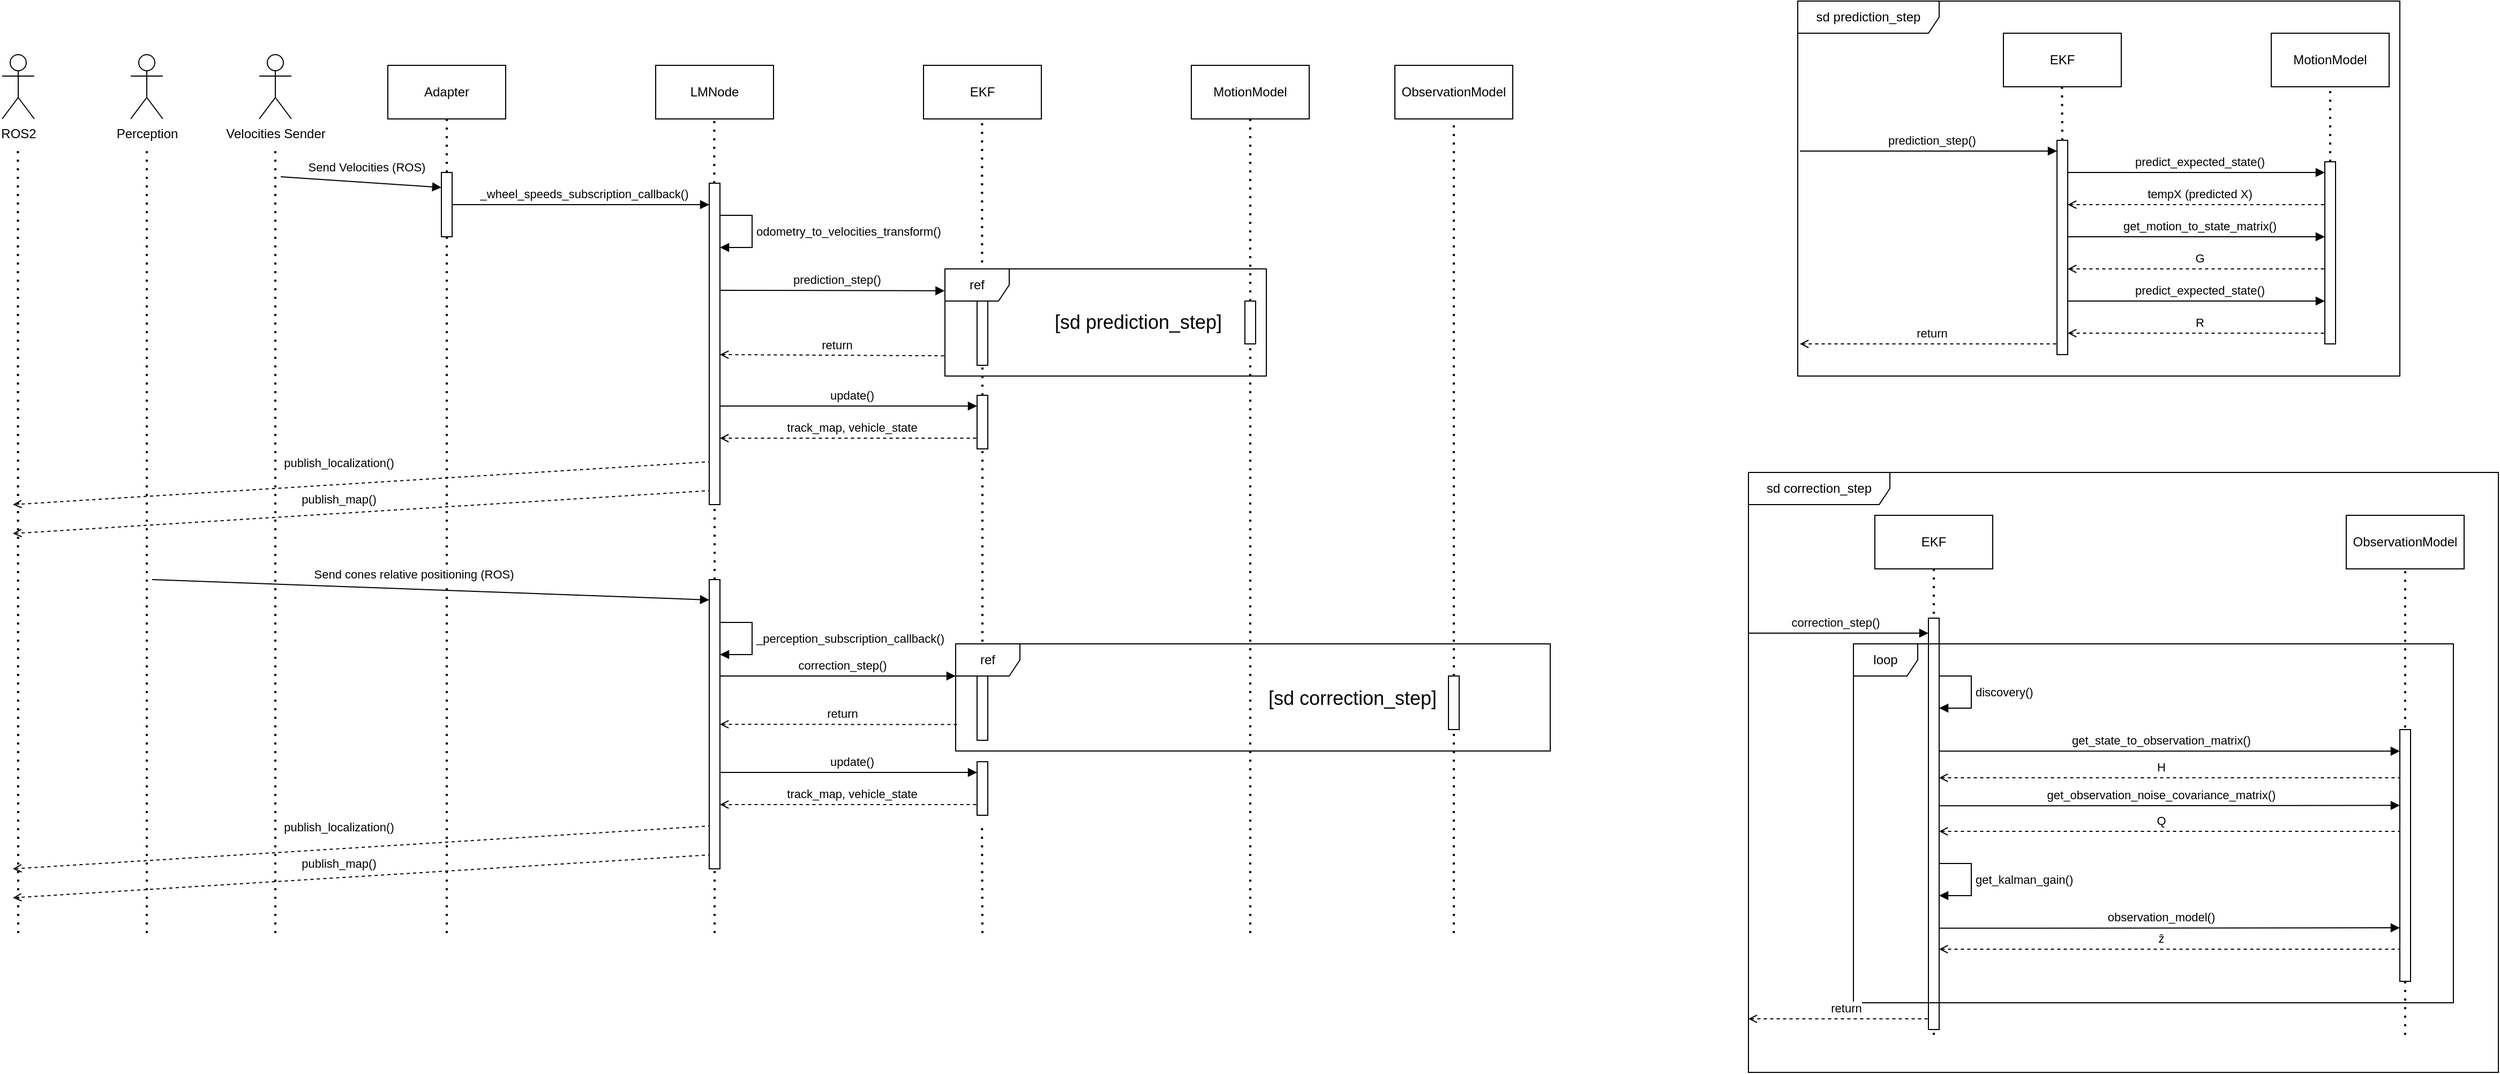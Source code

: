 <mxfile version="22.0.3" type="device">
  <diagram name="Page-1" id="13e1069c-82ec-6db2-03f1-153e76fe0fe0">
    <mxGraphModel dx="2049" dy="1204" grid="1" gridSize="10" guides="1" tooltips="1" connect="1" arrows="1" fold="1" page="1" pageScale="1" pageWidth="1100" pageHeight="850" background="none" math="0" shadow="0">
      <root>
        <mxCell id="0" />
        <mxCell id="1" parent="0" />
        <mxCell id="wvOz4HxPdu_5I187t-7B-17" value="LMNode" style="html=1;whiteSpace=wrap;" parent="1" vertex="1">
          <mxGeometry x="640" y="110" width="110" height="50" as="geometry" />
        </mxCell>
        <mxCell id="wvOz4HxPdu_5I187t-7B-18" value="EKF" style="html=1;whiteSpace=wrap;" parent="1" vertex="1">
          <mxGeometry x="890" y="110" width="110" height="50" as="geometry" />
        </mxCell>
        <mxCell id="wvOz4HxPdu_5I187t-7B-19" value="Adapter" style="html=1;whiteSpace=wrap;" parent="1" vertex="1">
          <mxGeometry x="390" y="110" width="110" height="50" as="geometry" />
        </mxCell>
        <mxCell id="wvOz4HxPdu_5I187t-7B-21" value="&lt;div&gt;Perception&lt;/div&gt;" style="shape=umlActor;verticalLabelPosition=bottom;verticalAlign=top;html=1;outlineConnect=0;" parent="1" vertex="1">
          <mxGeometry x="150" y="100" width="30" height="60" as="geometry" />
        </mxCell>
        <mxCell id="wvOz4HxPdu_5I187t-7B-22" value="Velocities Sender" style="shape=umlActor;verticalLabelPosition=bottom;verticalAlign=top;html=1;outlineConnect=0;" parent="1" vertex="1">
          <mxGeometry x="270" y="100" width="30" height="60" as="geometry" />
        </mxCell>
        <mxCell id="wvOz4HxPdu_5I187t-7B-24" value="" style="endArrow=none;dashed=1;html=1;dashPattern=1 3;strokeWidth=2;rounded=0;entryX=0.5;entryY=1;entryDx=0;entryDy=0;" parent="1" source="wvOz4HxPdu_5I187t-7B-31" target="wvOz4HxPdu_5I187t-7B-19" edge="1">
          <mxGeometry width="50" height="50" relative="1" as="geometry">
            <mxPoint x="445" y="520" as="sourcePoint" />
            <mxPoint x="580" y="210" as="targetPoint" />
          </mxGeometry>
        </mxCell>
        <mxCell id="wvOz4HxPdu_5I187t-7B-26" value="" style="endArrow=none;dashed=1;html=1;dashPattern=1 3;strokeWidth=2;rounded=0;" parent="1" edge="1">
          <mxGeometry width="50" height="50" relative="1" as="geometry">
            <mxPoint x="285" y="920" as="sourcePoint" />
            <mxPoint x="285" y="190" as="targetPoint" />
          </mxGeometry>
        </mxCell>
        <mxCell id="wvOz4HxPdu_5I187t-7B-27" value="" style="endArrow=none;dashed=1;html=1;dashPattern=1 3;strokeWidth=2;rounded=0;entryX=0.5;entryY=1;entryDx=0;entryDy=0;" parent="1" source="wvOz4HxPdu_5I187t-7B-38" edge="1">
          <mxGeometry width="50" height="50" relative="1" as="geometry">
            <mxPoint x="944.68" y="520" as="sourcePoint" />
            <mxPoint x="944.68" y="160" as="targetPoint" />
          </mxGeometry>
        </mxCell>
        <mxCell id="wvOz4HxPdu_5I187t-7B-28" value="" style="endArrow=none;dashed=1;html=1;dashPattern=1 3;strokeWidth=2;rounded=0;entryX=0.5;entryY=1;entryDx=0;entryDy=0;" parent="1" source="wvOz4HxPdu_5I187t-7B-34" edge="1">
          <mxGeometry width="50" height="50" relative="1" as="geometry">
            <mxPoint x="694.68" y="520" as="sourcePoint" />
            <mxPoint x="694.68" y="160" as="targetPoint" />
          </mxGeometry>
        </mxCell>
        <mxCell id="wvOz4HxPdu_5I187t-7B-29" value="" style="endArrow=none;dashed=1;html=1;dashPattern=1 3;strokeWidth=2;rounded=0;" parent="1" edge="1">
          <mxGeometry width="50" height="50" relative="1" as="geometry">
            <mxPoint x="165" y="920" as="sourcePoint" />
            <mxPoint x="165" y="190" as="targetPoint" />
          </mxGeometry>
        </mxCell>
        <mxCell id="wvOz4HxPdu_5I187t-7B-30" value="" style="endArrow=block;html=1;rounded=0;endFill=1;" parent="1" edge="1">
          <mxGeometry width="50" height="50" relative="1" as="geometry">
            <mxPoint x="290" y="214" as="sourcePoint" />
            <mxPoint x="440" y="224.0" as="targetPoint" />
          </mxGeometry>
        </mxCell>
        <mxCell id="wvOz4HxPdu_5I187t-7B-33" value="Send Velocities (ROS)" style="edgeLabel;html=1;align=center;verticalAlign=middle;resizable=0;points=[];" parent="wvOz4HxPdu_5I187t-7B-30" vertex="1" connectable="0">
          <mxGeometry x="-0.114" relative="1" as="geometry">
            <mxPoint x="13" y="-14" as="offset" />
          </mxGeometry>
        </mxCell>
        <mxCell id="wvOz4HxPdu_5I187t-7B-32" value="" style="endArrow=none;dashed=1;html=1;dashPattern=1 3;strokeWidth=2;rounded=0;entryX=0.5;entryY=1;entryDx=0;entryDy=0;" parent="1" target="wvOz4HxPdu_5I187t-7B-31" edge="1">
          <mxGeometry width="50" height="50" relative="1" as="geometry">
            <mxPoint x="445" y="920" as="sourcePoint" />
            <mxPoint x="445" y="160" as="targetPoint" />
          </mxGeometry>
        </mxCell>
        <mxCell id="wvOz4HxPdu_5I187t-7B-31" value="" style="html=1;points=[[0,0,0,0,5],[0,1,0,0,-5],[1,0,0,0,5],[1,1,0,0,-5]];perimeter=orthogonalPerimeter;outlineConnect=0;targetShapes=umlLifeline;portConstraint=eastwest;newEdgeStyle={&quot;curved&quot;:0,&quot;rounded&quot;:0};" parent="1" vertex="1">
          <mxGeometry x="440" y="210" width="10" height="60" as="geometry" />
        </mxCell>
        <mxCell id="wvOz4HxPdu_5I187t-7B-35" value="" style="endArrow=none;dashed=1;html=1;dashPattern=1 3;strokeWidth=2;rounded=0;entryX=0.5;entryY=1;entryDx=0;entryDy=0;" parent="1" source="wvOz4HxPdu_5I187t-7B-67" target="wvOz4HxPdu_5I187t-7B-34" edge="1">
          <mxGeometry width="50" height="50" relative="1" as="geometry">
            <mxPoint x="695" y="690" as="sourcePoint" />
            <mxPoint x="694.68" y="160" as="targetPoint" />
          </mxGeometry>
        </mxCell>
        <mxCell id="wvOz4HxPdu_5I187t-7B-34" value="" style="html=1;points=[[0,0,0,0,5],[0,1,0,0,-5],[1,0,0,0,5],[1,1,0,0,-5]];perimeter=orthogonalPerimeter;outlineConnect=0;targetShapes=umlLifeline;portConstraint=eastwest;newEdgeStyle={&quot;curved&quot;:0,&quot;rounded&quot;:0};" parent="1" vertex="1">
          <mxGeometry x="690" y="220" width="10" height="300" as="geometry" />
        </mxCell>
        <mxCell id="wvOz4HxPdu_5I187t-7B-36" value="" style="endArrow=block;html=1;rounded=0;endFill=1;" parent="1" target="wvOz4HxPdu_5I187t-7B-34" edge="1">
          <mxGeometry width="50" height="50" relative="1" as="geometry">
            <mxPoint x="450" y="240" as="sourcePoint" />
            <mxPoint x="600" y="250.0" as="targetPoint" />
          </mxGeometry>
        </mxCell>
        <mxCell id="wvOz4HxPdu_5I187t-7B-37" value="&lt;div&gt;_wheel_speeds_subscription_callback()&lt;/div&gt;" style="edgeLabel;html=1;align=center;verticalAlign=middle;resizable=0;points=[];" parent="wvOz4HxPdu_5I187t-7B-36" vertex="1" connectable="0">
          <mxGeometry x="-0.114" relative="1" as="geometry">
            <mxPoint x="16" y="-10" as="offset" />
          </mxGeometry>
        </mxCell>
        <mxCell id="wvOz4HxPdu_5I187t-7B-39" value="odometry_to_velocities_transform()" style="html=1;align=left;spacingLeft=2;endArrow=block;rounded=0;edgeStyle=orthogonalEdgeStyle;curved=0;rounded=0;" parent="1" target="wvOz4HxPdu_5I187t-7B-34" edge="1">
          <mxGeometry relative="1" as="geometry">
            <mxPoint x="700" y="250" as="sourcePoint" />
            <Array as="points">
              <mxPoint x="730" y="250" />
              <mxPoint x="730" y="280" />
            </Array>
            <mxPoint x="705" y="280" as="targetPoint" />
            <mxPoint as="offset" />
          </mxGeometry>
        </mxCell>
        <mxCell id="wvOz4HxPdu_5I187t-7B-40" value="" style="endArrow=none;dashed=1;html=1;dashPattern=1 3;strokeWidth=2;rounded=0;entryX=0.5;entryY=1;entryDx=0;entryDy=0;" parent="1" source="CueBo5CrkMlO0XCjDXR9-7" target="wvOz4HxPdu_5I187t-7B-38" edge="1">
          <mxGeometry width="50" height="50" relative="1" as="geometry">
            <mxPoint x="945" y="1090" as="sourcePoint" />
            <mxPoint x="944.68" y="160" as="targetPoint" />
          </mxGeometry>
        </mxCell>
        <mxCell id="wvOz4HxPdu_5I187t-7B-38" value="" style="html=1;points=[[0,0,0,0,5],[0,1,0,0,-5],[1,0,0,0,5],[1,1,0,0,-5]];perimeter=orthogonalPerimeter;outlineConnect=0;targetShapes=umlLifeline;portConstraint=eastwest;newEdgeStyle={&quot;curved&quot;:0,&quot;rounded&quot;:0};" parent="1" vertex="1">
          <mxGeometry x="940" y="310" width="10" height="80" as="geometry" />
        </mxCell>
        <mxCell id="wvOz4HxPdu_5I187t-7B-41" value="" style="endArrow=block;html=1;rounded=0;endFill=1;entryX=-0.001;entryY=0.204;entryDx=0;entryDy=0;entryPerimeter=0;" parent="1" edge="1" target="6OGqVxHeLhcwMYVrImcY-133">
          <mxGeometry width="50" height="50" relative="1" as="geometry">
            <mxPoint x="700" y="320" as="sourcePoint" />
            <mxPoint x="940" y="320" as="targetPoint" />
          </mxGeometry>
        </mxCell>
        <mxCell id="wvOz4HxPdu_5I187t-7B-42" value="prediction_step()" style="edgeLabel;html=1;align=center;verticalAlign=middle;resizable=0;points=[];" parent="wvOz4HxPdu_5I187t-7B-41" vertex="1" connectable="0">
          <mxGeometry x="-0.114" relative="1" as="geometry">
            <mxPoint x="16" y="-10" as="offset" />
          </mxGeometry>
        </mxCell>
        <mxCell id="wvOz4HxPdu_5I187t-7B-43" value="MotionModel" style="html=1;whiteSpace=wrap;" parent="1" vertex="1">
          <mxGeometry x="1140" y="110" width="110" height="50" as="geometry" />
        </mxCell>
        <mxCell id="wvOz4HxPdu_5I187t-7B-45" value="" style="endArrow=none;dashed=1;html=1;dashPattern=1 3;strokeWidth=2;rounded=0;entryX=0.5;entryY=1;entryDx=0;entryDy=0;" parent="1" source="wvOz4HxPdu_5I187t-7B-48" edge="1">
          <mxGeometry width="50" height="50" relative="1" as="geometry">
            <mxPoint x="1195" y="520" as="sourcePoint" />
            <mxPoint x="1195" y="160" as="targetPoint" />
          </mxGeometry>
        </mxCell>
        <mxCell id="wvOz4HxPdu_5I187t-7B-46" value="ObservationModel" style="html=1;whiteSpace=wrap;" parent="1" vertex="1">
          <mxGeometry x="1330" y="110" width="110" height="50" as="geometry" />
        </mxCell>
        <mxCell id="wvOz4HxPdu_5I187t-7B-47" value="" style="endArrow=none;dashed=1;html=1;dashPattern=1 3;strokeWidth=2;rounded=0;entryX=0.5;entryY=1;entryDx=0;entryDy=0;" parent="1" source="CueBo5CrkMlO0XCjDXR9-25" edge="1">
          <mxGeometry width="50" height="50" relative="1" as="geometry">
            <mxPoint x="1385" y="1090" as="sourcePoint" />
            <mxPoint x="1385" y="160" as="targetPoint" />
          </mxGeometry>
        </mxCell>
        <mxCell id="wvOz4HxPdu_5I187t-7B-49" value="" style="endArrow=none;dashed=1;html=1;dashPattern=1 3;strokeWidth=2;rounded=0;entryX=0.5;entryY=1;entryDx=0;entryDy=0;" parent="1" target="wvOz4HxPdu_5I187t-7B-48" edge="1">
          <mxGeometry width="50" height="50" relative="1" as="geometry">
            <mxPoint x="1195" y="920" as="sourcePoint" />
            <mxPoint x="1195" y="160" as="targetPoint" />
            <Array as="points">
              <mxPoint x="1195" y="450" />
            </Array>
          </mxGeometry>
        </mxCell>
        <mxCell id="6OGqVxHeLhcwMYVrImcY-50" value="&lt;font style=&quot;font-size: 18px;&quot;&gt;[sd correction_step]&lt;/font&gt;" style="edgeLabel;html=1;align=center;verticalAlign=middle;resizable=0;points=[];" vertex="1" connectable="0" parent="wvOz4HxPdu_5I187t-7B-49">
          <mxGeometry x="-0.403" y="4" relative="1" as="geometry">
            <mxPoint x="99" y="-55" as="offset" />
          </mxGeometry>
        </mxCell>
        <mxCell id="wvOz4HxPdu_5I187t-7B-48" value="" style="html=1;points=[[0,0,0,0,5],[0,1,0,0,-5],[1,0,0,0,5],[1,1,0,0,-5]];perimeter=orthogonalPerimeter;outlineConnect=0;targetShapes=umlLifeline;portConstraint=eastwest;newEdgeStyle={&quot;curved&quot;:0,&quot;rounded&quot;:0};" parent="1" vertex="1">
          <mxGeometry x="1190" y="330" width="10" height="40" as="geometry" />
        </mxCell>
        <mxCell id="wvOz4HxPdu_5I187t-7B-63" value="" style="endArrow=block;html=1;rounded=0;endFill=1;" parent="1" edge="1">
          <mxGeometry width="50" height="50" relative="1" as="geometry">
            <mxPoint x="170" y="590" as="sourcePoint" />
            <mxPoint x="690" y="609" as="targetPoint" />
          </mxGeometry>
        </mxCell>
        <mxCell id="wvOz4HxPdu_5I187t-7B-64" value="Send cones relative positioning (ROS)" style="edgeLabel;html=1;align=center;verticalAlign=middle;resizable=0;points=[];" parent="wvOz4HxPdu_5I187t-7B-63" vertex="1" connectable="0">
          <mxGeometry x="-0.114" relative="1" as="geometry">
            <mxPoint x="13" y="-14" as="offset" />
          </mxGeometry>
        </mxCell>
        <mxCell id="wvOz4HxPdu_5I187t-7B-68" value="" style="endArrow=none;dashed=1;html=1;dashPattern=1 3;strokeWidth=2;rounded=0;entryX=0.5;entryY=1;entryDx=0;entryDy=0;" parent="1" target="wvOz4HxPdu_5I187t-7B-67" edge="1">
          <mxGeometry width="50" height="50" relative="1" as="geometry">
            <mxPoint x="695" y="920" as="sourcePoint" />
            <mxPoint x="695" y="330" as="targetPoint" />
          </mxGeometry>
        </mxCell>
        <mxCell id="wvOz4HxPdu_5I187t-7B-67" value="" style="html=1;points=[[0,0,0,0,5],[0,1,0,0,-5],[1,0,0,0,5],[1,1,0,0,-5]];perimeter=orthogonalPerimeter;outlineConnect=0;targetShapes=umlLifeline;portConstraint=eastwest;newEdgeStyle={&quot;curved&quot;:0,&quot;rounded&quot;:0};" parent="1" vertex="1">
          <mxGeometry x="690" y="590" width="10" height="270" as="geometry" />
        </mxCell>
        <mxCell id="CueBo5CrkMlO0XCjDXR9-5" value="" style="endArrow=block;html=1;rounded=0;endFill=1;" parent="1" edge="1">
          <mxGeometry width="50" height="50" relative="1" as="geometry">
            <mxPoint x="700" y="428" as="sourcePoint" />
            <mxPoint x="940" y="428" as="targetPoint" />
          </mxGeometry>
        </mxCell>
        <mxCell id="CueBo5CrkMlO0XCjDXR9-6" value="update()" style="edgeLabel;html=1;align=center;verticalAlign=middle;resizable=0;points=[];" parent="CueBo5CrkMlO0XCjDXR9-5" vertex="1" connectable="0">
          <mxGeometry x="-0.114" relative="1" as="geometry">
            <mxPoint x="16" y="-10" as="offset" />
          </mxGeometry>
        </mxCell>
        <mxCell id="CueBo5CrkMlO0XCjDXR9-8" value="" style="endArrow=none;dashed=1;html=1;dashPattern=1 3;strokeWidth=2;rounded=0;entryX=0.5;entryY=1;entryDx=0;entryDy=0;" parent="1" source="CueBo5CrkMlO0XCjDXR9-19" target="CueBo5CrkMlO0XCjDXR9-7" edge="1">
          <mxGeometry width="50" height="50" relative="1" as="geometry">
            <mxPoint x="945" y="1090" as="sourcePoint" />
            <mxPoint x="945" y="510" as="targetPoint" />
          </mxGeometry>
        </mxCell>
        <mxCell id="CueBo5CrkMlO0XCjDXR9-7" value="" style="html=1;points=[[0,0,0,0,5],[0,1,0,0,-5],[1,0,0,0,5],[1,1,0,0,-5]];perimeter=orthogonalPerimeter;outlineConnect=0;targetShapes=umlLifeline;portConstraint=eastwest;newEdgeStyle={&quot;curved&quot;:0,&quot;rounded&quot;:0};" parent="1" vertex="1">
          <mxGeometry x="940" y="418" width="10" height="50" as="geometry" />
        </mxCell>
        <mxCell id="CueBo5CrkMlO0XCjDXR9-9" value="" style="endArrow=none;html=1;rounded=0;endFill=0;startArrow=open;startFill=0;dashed=1;" parent="1" edge="1">
          <mxGeometry width="50" height="50" relative="1" as="geometry">
            <mxPoint x="700" y="458" as="sourcePoint" />
            <mxPoint x="940" y="458" as="targetPoint" />
          </mxGeometry>
        </mxCell>
        <mxCell id="CueBo5CrkMlO0XCjDXR9-10" value="track_map, vehicle_state" style="edgeLabel;html=1;align=center;verticalAlign=middle;resizable=0;points=[];" parent="CueBo5CrkMlO0XCjDXR9-9" vertex="1" connectable="0">
          <mxGeometry x="-0.114" relative="1" as="geometry">
            <mxPoint x="16" y="-10" as="offset" />
          </mxGeometry>
        </mxCell>
        <mxCell id="CueBo5CrkMlO0XCjDXR9-12" value="&lt;div&gt;ROS2&lt;/div&gt;" style="shape=umlActor;verticalLabelPosition=bottom;verticalAlign=top;html=1;outlineConnect=0;" parent="1" vertex="1">
          <mxGeometry x="30" y="100" width="30" height="60" as="geometry" />
        </mxCell>
        <mxCell id="CueBo5CrkMlO0XCjDXR9-13" value="" style="endArrow=none;dashed=1;html=1;dashPattern=1 3;strokeWidth=2;rounded=0;" parent="1" edge="1">
          <mxGeometry width="50" height="50" relative="1" as="geometry">
            <mxPoint x="45" y="920" as="sourcePoint" />
            <mxPoint x="44.66" y="190" as="targetPoint" />
          </mxGeometry>
        </mxCell>
        <mxCell id="CueBo5CrkMlO0XCjDXR9-14" value="" style="endArrow=none;html=1;rounded=0;endFill=0;startArrow=open;startFill=0;dashed=1;" parent="1" edge="1">
          <mxGeometry width="50" height="50" relative="1" as="geometry">
            <mxPoint x="40" y="520" as="sourcePoint" />
            <mxPoint x="690" y="480" as="targetPoint" />
          </mxGeometry>
        </mxCell>
        <mxCell id="CueBo5CrkMlO0XCjDXR9-15" value="publish_localization()" style="edgeLabel;html=1;align=center;verticalAlign=middle;resizable=0;points=[];" parent="CueBo5CrkMlO0XCjDXR9-14" vertex="1" connectable="0">
          <mxGeometry x="-0.114" relative="1" as="geometry">
            <mxPoint x="16" y="-22" as="offset" />
          </mxGeometry>
        </mxCell>
        <mxCell id="CueBo5CrkMlO0XCjDXR9-17" value="" style="endArrow=none;html=1;rounded=0;endFill=0;startArrow=open;startFill=0;dashed=1;" parent="1" edge="1">
          <mxGeometry width="50" height="50" relative="1" as="geometry">
            <mxPoint x="40" y="547" as="sourcePoint" />
            <mxPoint x="690" y="507" as="targetPoint" />
          </mxGeometry>
        </mxCell>
        <mxCell id="CueBo5CrkMlO0XCjDXR9-18" value="publish_map()" style="edgeLabel;html=1;align=center;verticalAlign=middle;resizable=0;points=[];" parent="CueBo5CrkMlO0XCjDXR9-17" vertex="1" connectable="0">
          <mxGeometry x="-0.114" relative="1" as="geometry">
            <mxPoint x="16" y="-15" as="offset" />
          </mxGeometry>
        </mxCell>
        <mxCell id="CueBo5CrkMlO0XCjDXR9-19" value="" style="html=1;points=[[0,0,0,0,5],[0,1,0,0,-5],[1,0,0,0,5],[1,1,0,0,-5]];perimeter=orthogonalPerimeter;outlineConnect=0;targetShapes=umlLifeline;portConstraint=eastwest;newEdgeStyle={&quot;curved&quot;:0,&quot;rounded&quot;:0};" parent="1" vertex="1">
          <mxGeometry x="940" y="680" width="10" height="60" as="geometry" />
        </mxCell>
        <mxCell id="CueBo5CrkMlO0XCjDXR9-21" value="" style="endArrow=block;html=1;rounded=0;endFill=1;" parent="1" edge="1">
          <mxGeometry width="50" height="50" relative="1" as="geometry">
            <mxPoint x="700" y="680" as="sourcePoint" />
            <mxPoint x="920" y="680" as="targetPoint" />
          </mxGeometry>
        </mxCell>
        <mxCell id="CueBo5CrkMlO0XCjDXR9-22" value="correction_step()" style="edgeLabel;html=1;align=center;verticalAlign=middle;resizable=0;points=[];" parent="CueBo5CrkMlO0XCjDXR9-21" vertex="1" connectable="0">
          <mxGeometry x="-0.114" relative="1" as="geometry">
            <mxPoint x="16" y="-10" as="offset" />
          </mxGeometry>
        </mxCell>
        <mxCell id="CueBo5CrkMlO0XCjDXR9-25" value="" style="html=1;points=[[0,0,0,0,5],[0,1,0,0,-5],[1,0,0,0,5],[1,1,0,0,-5]];perimeter=orthogonalPerimeter;outlineConnect=0;targetShapes=umlLifeline;portConstraint=eastwest;newEdgeStyle={&quot;curved&quot;:0,&quot;rounded&quot;:0};" parent="1" vertex="1">
          <mxGeometry x="1380" y="680" width="10" height="50" as="geometry" />
        </mxCell>
        <mxCell id="6OGqVxHeLhcwMYVrImcY-25" value="" style="endArrow=none;dashed=1;html=1;dashPattern=1 3;strokeWidth=2;rounded=0;entryX=0.5;entryY=1;entryDx=0;entryDy=0;" edge="1" parent="1" target="6OGqVxHeLhcwMYVrImcY-26">
          <mxGeometry width="50" height="50" relative="1" as="geometry">
            <mxPoint x="1833" y="1015" as="sourcePoint" />
            <mxPoint x="1833" y="515" as="targetPoint" />
          </mxGeometry>
        </mxCell>
        <mxCell id="6OGqVxHeLhcwMYVrImcY-26" value="" style="html=1;points=[[0,0,0,0,5],[0,1,0,0,-5],[1,0,0,0,5],[1,1,0,0,-5]];perimeter=orthogonalPerimeter;outlineConnect=0;targetShapes=umlLifeline;portConstraint=eastwest;newEdgeStyle={&quot;curved&quot;:0,&quot;rounded&quot;:0};" vertex="1" parent="1">
          <mxGeometry x="1828" y="626" width="10" height="384" as="geometry" />
        </mxCell>
        <mxCell id="6OGqVxHeLhcwMYVrImcY-28" value="" style="endArrow=none;dashed=1;html=1;dashPattern=1 3;strokeWidth=2;rounded=0;entryX=0.5;entryY=1;entryDx=0;entryDy=0;" edge="1" parent="1" target="6OGqVxHeLhcwMYVrImcY-29">
          <mxGeometry width="50" height="50" relative="1" as="geometry">
            <mxPoint x="2273" y="1015" as="sourcePoint" />
            <mxPoint x="2273" y="85" as="targetPoint" />
          </mxGeometry>
        </mxCell>
        <mxCell id="6OGqVxHeLhcwMYVrImcY-30" value="" style="endArrow=block;html=1;rounded=0;endFill=1;" edge="1" parent="1">
          <mxGeometry width="50" height="50" relative="1" as="geometry">
            <mxPoint x="1838" y="750.16" as="sourcePoint" />
            <mxPoint x="2268" y="750.16" as="targetPoint" />
          </mxGeometry>
        </mxCell>
        <mxCell id="6OGqVxHeLhcwMYVrImcY-31" value="get_state_to_observation_matrix()" style="edgeLabel;html=1;align=center;verticalAlign=middle;resizable=0;points=[];" vertex="1" connectable="0" parent="6OGqVxHeLhcwMYVrImcY-30">
          <mxGeometry x="-0.114" relative="1" as="geometry">
            <mxPoint x="16" y="-10" as="offset" />
          </mxGeometry>
        </mxCell>
        <mxCell id="6OGqVxHeLhcwMYVrImcY-32" value="" style="endArrow=block;html=1;rounded=0;endFill=1;" edge="1" parent="1">
          <mxGeometry width="50" height="50" relative="1" as="geometry">
            <mxPoint x="1838" y="801.16" as="sourcePoint" />
            <mxPoint x="2268" y="800.75" as="targetPoint" />
          </mxGeometry>
        </mxCell>
        <mxCell id="6OGqVxHeLhcwMYVrImcY-33" value="get_observation_noise_covariance_matrix()" style="edgeLabel;html=1;align=center;verticalAlign=middle;resizable=0;points=[];" vertex="1" connectable="0" parent="6OGqVxHeLhcwMYVrImcY-32">
          <mxGeometry x="-0.114" relative="1" as="geometry">
            <mxPoint x="16" y="-10" as="offset" />
          </mxGeometry>
        </mxCell>
        <mxCell id="6OGqVxHeLhcwMYVrImcY-34" value="" style="endArrow=block;html=1;rounded=0;endFill=1;" edge="1" parent="1">
          <mxGeometry width="50" height="50" relative="1" as="geometry">
            <mxPoint x="1838" y="915.41" as="sourcePoint" />
            <mxPoint x="2268" y="915" as="targetPoint" />
          </mxGeometry>
        </mxCell>
        <mxCell id="6OGqVxHeLhcwMYVrImcY-35" value="observation_model()" style="edgeLabel;html=1;align=center;verticalAlign=middle;resizable=0;points=[];" vertex="1" connectable="0" parent="6OGqVxHeLhcwMYVrImcY-34">
          <mxGeometry x="-0.114" relative="1" as="geometry">
            <mxPoint x="16" y="-10" as="offset" />
          </mxGeometry>
        </mxCell>
        <mxCell id="6OGqVxHeLhcwMYVrImcY-36" value="get_kalman_gain()" style="html=1;align=left;spacingLeft=2;endArrow=block;rounded=0;edgeStyle=orthogonalEdgeStyle;curved=0;rounded=0;" edge="1" parent="1">
          <mxGeometry relative="1" as="geometry">
            <mxPoint x="1838" y="855" as="sourcePoint" />
            <Array as="points">
              <mxPoint x="1868" y="855" />
              <mxPoint x="1868" y="885" />
            </Array>
            <mxPoint x="1838" y="885" as="targetPoint" />
          </mxGeometry>
        </mxCell>
        <mxCell id="6OGqVxHeLhcwMYVrImcY-37" value="" style="endArrow=none;html=1;rounded=0;endFill=0;startArrow=open;startFill=0;dashed=1;" edge="1" parent="1">
          <mxGeometry width="50" height="50" relative="1" as="geometry">
            <mxPoint x="1838" y="825" as="sourcePoint" />
            <mxPoint x="2268" y="825" as="targetPoint" />
          </mxGeometry>
        </mxCell>
        <mxCell id="6OGqVxHeLhcwMYVrImcY-38" value="Q" style="edgeLabel;html=1;align=center;verticalAlign=middle;resizable=0;points=[];" vertex="1" connectable="0" parent="6OGqVxHeLhcwMYVrImcY-37">
          <mxGeometry x="-0.114" relative="1" as="geometry">
            <mxPoint x="16" y="-10" as="offset" />
          </mxGeometry>
        </mxCell>
        <mxCell id="6OGqVxHeLhcwMYVrImcY-39" value="" style="endArrow=none;html=1;rounded=0;endFill=0;startArrow=open;startFill=0;dashed=1;" edge="1" parent="1">
          <mxGeometry width="50" height="50" relative="1" as="geometry">
            <mxPoint x="1838" y="775" as="sourcePoint" />
            <mxPoint x="2268" y="775" as="targetPoint" />
          </mxGeometry>
        </mxCell>
        <mxCell id="6OGqVxHeLhcwMYVrImcY-40" value="H" style="edgeLabel;html=1;align=center;verticalAlign=middle;resizable=0;points=[];" vertex="1" connectable="0" parent="6OGqVxHeLhcwMYVrImcY-39">
          <mxGeometry x="-0.114" relative="1" as="geometry">
            <mxPoint x="16" y="-10" as="offset" />
          </mxGeometry>
        </mxCell>
        <mxCell id="6OGqVxHeLhcwMYVrImcY-41" value="" style="endArrow=none;html=1;rounded=0;endFill=0;startArrow=open;startFill=0;dashed=1;" edge="1" parent="1">
          <mxGeometry width="50" height="50" relative="1" as="geometry">
            <mxPoint x="1838" y="935" as="sourcePoint" />
            <mxPoint x="2268" y="935" as="targetPoint" />
          </mxGeometry>
        </mxCell>
        <mxCell id="6OGqVxHeLhcwMYVrImcY-42" value="ẑ" style="edgeLabel;html=1;align=center;verticalAlign=middle;resizable=0;points=[];" vertex="1" connectable="0" parent="6OGqVxHeLhcwMYVrImcY-41">
          <mxGeometry x="-0.114" relative="1" as="geometry">
            <mxPoint x="16" y="-10" as="offset" />
          </mxGeometry>
        </mxCell>
        <mxCell id="6OGqVxHeLhcwMYVrImcY-43" value="loop" style="shape=umlFrame;whiteSpace=wrap;html=1;pointerEvents=0;" vertex="1" parent="1">
          <mxGeometry x="1758" y="650" width="560" height="335" as="geometry" />
        </mxCell>
        <mxCell id="6OGqVxHeLhcwMYVrImcY-45" value="" style="endArrow=none;dashed=1;html=1;dashPattern=1 3;strokeWidth=2;rounded=0;" edge="1" parent="1" source="6OGqVxHeLhcwMYVrImcY-44" target="6OGqVxHeLhcwMYVrImcY-26">
          <mxGeometry width="50" height="50" relative="1" as="geometry">
            <mxPoint x="1833" y="624" as="sourcePoint" />
            <mxPoint x="1833" y="590" as="targetPoint" />
          </mxGeometry>
        </mxCell>
        <mxCell id="6OGqVxHeLhcwMYVrImcY-46" value="ObservationModel" style="html=1;whiteSpace=wrap;" vertex="1" parent="1">
          <mxGeometry x="2218" y="530" width="110" height="50" as="geometry" />
        </mxCell>
        <mxCell id="6OGqVxHeLhcwMYVrImcY-47" value="" style="endArrow=none;dashed=1;html=1;dashPattern=1 3;strokeWidth=2;rounded=0;exitX=0.5;exitY=0.094;exitDx=0;exitDy=0;exitPerimeter=0;entryX=0.5;entryY=1;entryDx=0;entryDy=0;" edge="1" parent="1" source="6OGqVxHeLhcwMYVrImcY-29" target="6OGqVxHeLhcwMYVrImcY-46">
          <mxGeometry width="50" height="50" relative="1" as="geometry">
            <mxPoint x="2273" y="1040" as="sourcePoint" />
            <mxPoint x="2273" y="600" as="targetPoint" />
          </mxGeometry>
        </mxCell>
        <mxCell id="6OGqVxHeLhcwMYVrImcY-29" value="" style="html=1;points=[[0,0,0,0,5],[0,1,0,0,-5],[1,0,0,0,5],[1,1,0,0,-5]];perimeter=orthogonalPerimeter;outlineConnect=0;targetShapes=umlLifeline;portConstraint=eastwest;newEdgeStyle={&quot;curved&quot;:0,&quot;rounded&quot;:0};" vertex="1" parent="1">
          <mxGeometry x="2268" y="730" width="10" height="235" as="geometry" />
        </mxCell>
        <mxCell id="6OGqVxHeLhcwMYVrImcY-44" value="EKF" style="html=1;whiteSpace=wrap;" vertex="1" parent="1">
          <mxGeometry x="1778" y="530" width="110" height="50" as="geometry" />
        </mxCell>
        <mxCell id="6OGqVxHeLhcwMYVrImcY-51" value="" style="endArrow=block;html=1;rounded=0;endFill=1;" edge="1" parent="1">
          <mxGeometry width="50" height="50" relative="1" as="geometry">
            <mxPoint x="1660" y="640" as="sourcePoint" />
            <mxPoint x="1828" y="640" as="targetPoint" />
          </mxGeometry>
        </mxCell>
        <mxCell id="6OGqVxHeLhcwMYVrImcY-52" value="correction_step()" style="edgeLabel;html=1;align=center;verticalAlign=middle;resizable=0;points=[];" vertex="1" connectable="0" parent="6OGqVxHeLhcwMYVrImcY-51">
          <mxGeometry x="-0.114" relative="1" as="geometry">
            <mxPoint x="6" y="-10" as="offset" />
          </mxGeometry>
        </mxCell>
        <mxCell id="6OGqVxHeLhcwMYVrImcY-53" value="sd correction_step" style="shape=umlFrame;whiteSpace=wrap;html=1;pointerEvents=0;width=132;height=30;" vertex="1" parent="1">
          <mxGeometry x="1660" y="490" width="700" height="560" as="geometry" />
        </mxCell>
        <mxCell id="6OGqVxHeLhcwMYVrImcY-49" value="ref" style="shape=umlFrame;whiteSpace=wrap;html=1;pointerEvents=0;" vertex="1" parent="1">
          <mxGeometry x="920" y="650" width="555" height="100" as="geometry" />
        </mxCell>
        <mxCell id="6OGqVxHeLhcwMYVrImcY-54" value="" style="endArrow=none;dashed=1;html=1;dashPattern=1 3;strokeWidth=2;rounded=0;" edge="1" parent="1">
          <mxGeometry width="50" height="50" relative="1" as="geometry">
            <mxPoint x="1385" y="920" as="sourcePoint" />
            <mxPoint x="1385" y="730" as="targetPoint" />
          </mxGeometry>
        </mxCell>
        <mxCell id="6OGqVxHeLhcwMYVrImcY-55" value="" style="endArrow=none;html=1;rounded=0;endFill=0;startArrow=open;startFill=0;dashed=1;entryX=-0.001;entryY=0.811;entryDx=0;entryDy=0;entryPerimeter=0;" edge="1" parent="1" target="6OGqVxHeLhcwMYVrImcY-133">
          <mxGeometry width="50" height="50" relative="1" as="geometry">
            <mxPoint x="700" y="380" as="sourcePoint" />
            <mxPoint x="940" y="380" as="targetPoint" />
          </mxGeometry>
        </mxCell>
        <mxCell id="6OGqVxHeLhcwMYVrImcY-56" value="return" style="edgeLabel;html=1;align=center;verticalAlign=middle;resizable=0;points=[];" vertex="1" connectable="0" parent="6OGqVxHeLhcwMYVrImcY-55">
          <mxGeometry x="-0.114" relative="1" as="geometry">
            <mxPoint x="16" y="-10" as="offset" />
          </mxGeometry>
        </mxCell>
        <mxCell id="6OGqVxHeLhcwMYVrImcY-57" value="" style="endArrow=none;html=1;rounded=0;endFill=0;startArrow=open;startFill=0;dashed=1;entryX=0.002;entryY=0.753;entryDx=0;entryDy=0;entryPerimeter=0;" edge="1" parent="1" target="6OGqVxHeLhcwMYVrImcY-49">
          <mxGeometry width="50" height="50" relative="1" as="geometry">
            <mxPoint x="700" y="725.08" as="sourcePoint" />
            <mxPoint x="940" y="725.08" as="targetPoint" />
          </mxGeometry>
        </mxCell>
        <mxCell id="6OGqVxHeLhcwMYVrImcY-58" value="return" style="edgeLabel;html=1;align=center;verticalAlign=middle;resizable=0;points=[];" vertex="1" connectable="0" parent="6OGqVxHeLhcwMYVrImcY-57">
          <mxGeometry x="-0.114" relative="1" as="geometry">
            <mxPoint x="16" y="-10" as="offset" />
          </mxGeometry>
        </mxCell>
        <mxCell id="6OGqVxHeLhcwMYVrImcY-59" value="" style="endArrow=none;dashed=1;html=1;dashPattern=1 3;strokeWidth=2;rounded=0;entryX=0.5;entryY=1;entryDx=0;entryDy=0;" edge="1" parent="1">
          <mxGeometry width="50" height="50" relative="1" as="geometry">
            <mxPoint x="945" y="920" as="sourcePoint" />
            <mxPoint x="944.58" y="820" as="targetPoint" />
          </mxGeometry>
        </mxCell>
        <mxCell id="6OGqVxHeLhcwMYVrImcY-61" value="" style="endArrow=block;html=1;rounded=0;endFill=1;" edge="1" parent="1">
          <mxGeometry width="50" height="50" relative="1" as="geometry">
            <mxPoint x="700" y="770" as="sourcePoint" />
            <mxPoint x="940" y="770" as="targetPoint" />
          </mxGeometry>
        </mxCell>
        <mxCell id="6OGqVxHeLhcwMYVrImcY-62" value="update()" style="edgeLabel;html=1;align=center;verticalAlign=middle;resizable=0;points=[];" vertex="1" connectable="0" parent="6OGqVxHeLhcwMYVrImcY-61">
          <mxGeometry x="-0.114" relative="1" as="geometry">
            <mxPoint x="16" y="-10" as="offset" />
          </mxGeometry>
        </mxCell>
        <mxCell id="6OGqVxHeLhcwMYVrImcY-63" value="" style="html=1;points=[[0,0,0,0,5],[0,1,0,0,-5],[1,0,0,0,5],[1,1,0,0,-5]];perimeter=orthogonalPerimeter;outlineConnect=0;targetShapes=umlLifeline;portConstraint=eastwest;newEdgeStyle={&quot;curved&quot;:0,&quot;rounded&quot;:0};" vertex="1" parent="1">
          <mxGeometry x="940" y="760" width="10" height="50" as="geometry" />
        </mxCell>
        <mxCell id="6OGqVxHeLhcwMYVrImcY-64" value="" style="endArrow=none;html=1;rounded=0;endFill=0;startArrow=open;startFill=0;dashed=1;" edge="1" parent="1">
          <mxGeometry width="50" height="50" relative="1" as="geometry">
            <mxPoint x="700" y="800" as="sourcePoint" />
            <mxPoint x="940" y="800" as="targetPoint" />
          </mxGeometry>
        </mxCell>
        <mxCell id="6OGqVxHeLhcwMYVrImcY-65" value="track_map, vehicle_state" style="edgeLabel;html=1;align=center;verticalAlign=middle;resizable=0;points=[];" vertex="1" connectable="0" parent="6OGqVxHeLhcwMYVrImcY-64">
          <mxGeometry x="-0.114" relative="1" as="geometry">
            <mxPoint x="16" y="-10" as="offset" />
          </mxGeometry>
        </mxCell>
        <mxCell id="6OGqVxHeLhcwMYVrImcY-66" value="" style="endArrow=none;html=1;rounded=0;endFill=0;startArrow=open;startFill=0;dashed=1;" edge="1" parent="1">
          <mxGeometry width="50" height="50" relative="1" as="geometry">
            <mxPoint x="40" y="860" as="sourcePoint" />
            <mxPoint x="690" y="820" as="targetPoint" />
          </mxGeometry>
        </mxCell>
        <mxCell id="6OGqVxHeLhcwMYVrImcY-67" value="publish_localization()" style="edgeLabel;html=1;align=center;verticalAlign=middle;resizable=0;points=[];" vertex="1" connectable="0" parent="6OGqVxHeLhcwMYVrImcY-66">
          <mxGeometry x="-0.114" relative="1" as="geometry">
            <mxPoint x="16" y="-22" as="offset" />
          </mxGeometry>
        </mxCell>
        <mxCell id="6OGqVxHeLhcwMYVrImcY-68" value="" style="endArrow=none;html=1;rounded=0;endFill=0;startArrow=open;startFill=0;dashed=1;" edge="1" parent="1">
          <mxGeometry width="50" height="50" relative="1" as="geometry">
            <mxPoint x="40" y="887" as="sourcePoint" />
            <mxPoint x="690" y="847" as="targetPoint" />
          </mxGeometry>
        </mxCell>
        <mxCell id="6OGqVxHeLhcwMYVrImcY-69" value="publish_map()" style="edgeLabel;html=1;align=center;verticalAlign=middle;resizable=0;points=[];" vertex="1" connectable="0" parent="6OGqVxHeLhcwMYVrImcY-68">
          <mxGeometry x="-0.114" relative="1" as="geometry">
            <mxPoint x="16" y="-15" as="offset" />
          </mxGeometry>
        </mxCell>
        <mxCell id="6OGqVxHeLhcwMYVrImcY-70" value="_perception_subscription_callback()" style="html=1;align=left;spacingLeft=2;endArrow=block;rounded=0;edgeStyle=orthogonalEdgeStyle;curved=0;rounded=0;" edge="1" parent="1">
          <mxGeometry relative="1" as="geometry">
            <mxPoint x="700" y="630" as="sourcePoint" />
            <Array as="points">
              <mxPoint x="730" y="630" />
              <mxPoint x="730" y="660" />
            </Array>
            <mxPoint x="700" y="660" as="targetPoint" />
            <mxPoint as="offset" />
          </mxGeometry>
        </mxCell>
        <mxCell id="6OGqVxHeLhcwMYVrImcY-107" value="" style="html=1;points=[[0,0,0,0,5],[0,1,0,0,-5],[1,0,0,0,5],[1,1,0,0,-5]];perimeter=orthogonalPerimeter;outlineConnect=0;targetShapes=umlLifeline;portConstraint=eastwest;newEdgeStyle={&quot;curved&quot;:0,&quot;rounded&quot;:0};" vertex="1" parent="1">
          <mxGeometry x="1948" y="180" width="10" height="200" as="geometry" />
        </mxCell>
        <mxCell id="6OGqVxHeLhcwMYVrImcY-108" value="" style="endArrow=block;html=1;rounded=0;endFill=1;" edge="1" parent="1">
          <mxGeometry width="50" height="50" relative="1" as="geometry">
            <mxPoint x="1708" y="190" as="sourcePoint" />
            <mxPoint x="1948" y="190" as="targetPoint" />
          </mxGeometry>
        </mxCell>
        <mxCell id="6OGqVxHeLhcwMYVrImcY-109" value="prediction_step()" style="edgeLabel;html=1;align=center;verticalAlign=middle;resizable=0;points=[];" vertex="1" connectable="0" parent="6OGqVxHeLhcwMYVrImcY-108">
          <mxGeometry x="-0.114" relative="1" as="geometry">
            <mxPoint x="16" y="-10" as="offset" />
          </mxGeometry>
        </mxCell>
        <mxCell id="6OGqVxHeLhcwMYVrImcY-110" value="" style="html=1;points=[[0,0,0,0,5],[0,1,0,0,-5],[1,0,0,0,5],[1,1,0,0,-5]];perimeter=orthogonalPerimeter;outlineConnect=0;targetShapes=umlLifeline;portConstraint=eastwest;newEdgeStyle={&quot;curved&quot;:0,&quot;rounded&quot;:0};" vertex="1" parent="1">
          <mxGeometry x="2198" y="200" width="10" height="170" as="geometry" />
        </mxCell>
        <mxCell id="6OGqVxHeLhcwMYVrImcY-111" value="" style="endArrow=block;html=1;rounded=0;endFill=1;" edge="1" parent="1">
          <mxGeometry width="50" height="50" relative="1" as="geometry">
            <mxPoint x="1958" y="210" as="sourcePoint" />
            <mxPoint x="2198" y="210" as="targetPoint" />
          </mxGeometry>
        </mxCell>
        <mxCell id="6OGqVxHeLhcwMYVrImcY-112" value="predict_expected_state()" style="edgeLabel;html=1;align=center;verticalAlign=middle;resizable=0;points=[];" vertex="1" connectable="0" parent="6OGqVxHeLhcwMYVrImcY-111">
          <mxGeometry x="-0.114" relative="1" as="geometry">
            <mxPoint x="16" y="-10" as="offset" />
          </mxGeometry>
        </mxCell>
        <mxCell id="6OGqVxHeLhcwMYVrImcY-113" value="" style="endArrow=block;html=1;rounded=0;endFill=1;" edge="1" parent="1">
          <mxGeometry width="50" height="50" relative="1" as="geometry">
            <mxPoint x="1958" y="270" as="sourcePoint" />
            <mxPoint x="2198" y="270" as="targetPoint" />
          </mxGeometry>
        </mxCell>
        <mxCell id="6OGqVxHeLhcwMYVrImcY-114" value="get_motion_to_state_matrix()" style="edgeLabel;html=1;align=center;verticalAlign=middle;resizable=0;points=[];" vertex="1" connectable="0" parent="6OGqVxHeLhcwMYVrImcY-113">
          <mxGeometry x="-0.114" relative="1" as="geometry">
            <mxPoint x="16" y="-10" as="offset" />
          </mxGeometry>
        </mxCell>
        <mxCell id="6OGqVxHeLhcwMYVrImcY-115" value="" style="endArrow=block;html=1;rounded=0;endFill=1;" edge="1" parent="1">
          <mxGeometry width="50" height="50" relative="1" as="geometry">
            <mxPoint x="1958" y="330" as="sourcePoint" />
            <mxPoint x="2198" y="330" as="targetPoint" />
          </mxGeometry>
        </mxCell>
        <mxCell id="6OGqVxHeLhcwMYVrImcY-116" value="predict_expected_state()" style="edgeLabel;html=1;align=center;verticalAlign=middle;resizable=0;points=[];" vertex="1" connectable="0" parent="6OGqVxHeLhcwMYVrImcY-115">
          <mxGeometry x="-0.114" relative="1" as="geometry">
            <mxPoint x="16" y="-10" as="offset" />
          </mxGeometry>
        </mxCell>
        <mxCell id="6OGqVxHeLhcwMYVrImcY-117" value="" style="endArrow=none;html=1;rounded=0;endFill=0;startArrow=open;startFill=0;dashed=1;" edge="1" parent="1">
          <mxGeometry width="50" height="50" relative="1" as="geometry">
            <mxPoint x="1958" y="240" as="sourcePoint" />
            <mxPoint x="2198" y="240" as="targetPoint" />
          </mxGeometry>
        </mxCell>
        <mxCell id="6OGqVxHeLhcwMYVrImcY-118" value="tempX (predicted X)" style="edgeLabel;html=1;align=center;verticalAlign=middle;resizable=0;points=[];" vertex="1" connectable="0" parent="6OGqVxHeLhcwMYVrImcY-117">
          <mxGeometry x="-0.114" relative="1" as="geometry">
            <mxPoint x="16" y="-10" as="offset" />
          </mxGeometry>
        </mxCell>
        <mxCell id="6OGqVxHeLhcwMYVrImcY-119" value="" style="endArrow=none;html=1;rounded=0;endFill=0;startArrow=open;startFill=0;dashed=1;" edge="1" parent="1">
          <mxGeometry width="50" height="50" relative="1" as="geometry">
            <mxPoint x="1958" y="360" as="sourcePoint" />
            <mxPoint x="2198" y="360" as="targetPoint" />
          </mxGeometry>
        </mxCell>
        <mxCell id="6OGqVxHeLhcwMYVrImcY-120" value="R" style="edgeLabel;html=1;align=center;verticalAlign=middle;resizable=0;points=[];" vertex="1" connectable="0" parent="6OGqVxHeLhcwMYVrImcY-119">
          <mxGeometry x="-0.114" relative="1" as="geometry">
            <mxPoint x="16" y="-10" as="offset" />
          </mxGeometry>
        </mxCell>
        <mxCell id="6OGqVxHeLhcwMYVrImcY-121" value="" style="endArrow=none;html=1;rounded=0;endFill=0;startArrow=open;startFill=0;dashed=1;" edge="1" parent="1">
          <mxGeometry width="50" height="50" relative="1" as="geometry">
            <mxPoint x="1958" y="300" as="sourcePoint" />
            <mxPoint x="2198" y="300" as="targetPoint" />
          </mxGeometry>
        </mxCell>
        <mxCell id="6OGqVxHeLhcwMYVrImcY-122" value="G" style="edgeLabel;html=1;align=center;verticalAlign=middle;resizable=0;points=[];" vertex="1" connectable="0" parent="6OGqVxHeLhcwMYVrImcY-121">
          <mxGeometry x="-0.114" relative="1" as="geometry">
            <mxPoint x="16" y="-10" as="offset" />
          </mxGeometry>
        </mxCell>
        <mxCell id="6OGqVxHeLhcwMYVrImcY-123" value="" style="endArrow=none;html=1;rounded=0;endFill=0;startArrow=open;startFill=0;dashed=1;" edge="1" parent="1">
          <mxGeometry width="50" height="50" relative="1" as="geometry">
            <mxPoint x="1708" y="370" as="sourcePoint" />
            <mxPoint x="1948" y="370" as="targetPoint" />
          </mxGeometry>
        </mxCell>
        <mxCell id="6OGqVxHeLhcwMYVrImcY-124" value="return" style="edgeLabel;html=1;align=center;verticalAlign=middle;resizable=0;points=[];" vertex="1" connectable="0" parent="6OGqVxHeLhcwMYVrImcY-123">
          <mxGeometry x="-0.114" relative="1" as="geometry">
            <mxPoint x="16" y="-10" as="offset" />
          </mxGeometry>
        </mxCell>
        <mxCell id="6OGqVxHeLhcwMYVrImcY-125" value="" style="endArrow=none;html=1;rounded=0;endFill=0;startArrow=open;startFill=0;dashed=1;" edge="1" parent="1">
          <mxGeometry width="50" height="50" relative="1" as="geometry">
            <mxPoint x="1660" y="1000" as="sourcePoint" />
            <mxPoint x="1828" y="1000" as="targetPoint" />
          </mxGeometry>
        </mxCell>
        <mxCell id="6OGqVxHeLhcwMYVrImcY-126" value="return" style="edgeLabel;html=1;align=center;verticalAlign=middle;resizable=0;points=[];" vertex="1" connectable="0" parent="6OGqVxHeLhcwMYVrImcY-125">
          <mxGeometry x="-0.114" relative="1" as="geometry">
            <mxPoint x="16" y="-10" as="offset" />
          </mxGeometry>
        </mxCell>
        <mxCell id="6OGqVxHeLhcwMYVrImcY-127" value="sd prediction_step" style="shape=umlFrame;whiteSpace=wrap;html=1;pointerEvents=0;width=132;height=30;" vertex="1" parent="1">
          <mxGeometry x="1706" y="50" width="562" height="350" as="geometry" />
        </mxCell>
        <mxCell id="6OGqVxHeLhcwMYVrImcY-128" value="discovery()" style="html=1;align=left;spacingLeft=2;endArrow=block;rounded=0;edgeStyle=orthogonalEdgeStyle;curved=0;rounded=0;" edge="1" parent="1">
          <mxGeometry relative="1" as="geometry">
            <mxPoint x="1838" y="680" as="sourcePoint" />
            <Array as="points">
              <mxPoint x="1868" y="680" />
              <mxPoint x="1868" y="710" />
            </Array>
            <mxPoint x="1838" y="710" as="targetPoint" />
          </mxGeometry>
        </mxCell>
        <mxCell id="6OGqVxHeLhcwMYVrImcY-129" value="EKF" style="html=1;whiteSpace=wrap;" vertex="1" parent="1">
          <mxGeometry x="1898" y="80" width="110" height="50" as="geometry" />
        </mxCell>
        <mxCell id="6OGqVxHeLhcwMYVrImcY-130" value="" style="endArrow=none;dashed=1;html=1;dashPattern=1 3;strokeWidth=2;rounded=0;entryX=0.5;entryY=1;entryDx=0;entryDy=0;" edge="1" parent="1">
          <mxGeometry width="50" height="50" relative="1" as="geometry">
            <mxPoint x="1953" y="180" as="sourcePoint" />
            <mxPoint x="1952.68" y="130" as="targetPoint" />
          </mxGeometry>
        </mxCell>
        <mxCell id="6OGqVxHeLhcwMYVrImcY-131" value="MotionModel" style="html=1;whiteSpace=wrap;" vertex="1" parent="1">
          <mxGeometry x="2148" y="80" width="110" height="50" as="geometry" />
        </mxCell>
        <mxCell id="6OGqVxHeLhcwMYVrImcY-132" value="" style="endArrow=none;dashed=1;html=1;dashPattern=1 3;strokeWidth=2;rounded=0;entryX=0.5;entryY=1;entryDx=0;entryDy=0;" edge="1" parent="1" source="6OGqVxHeLhcwMYVrImcY-110">
          <mxGeometry width="50" height="50" relative="1" as="geometry">
            <mxPoint x="2203" y="300" as="sourcePoint" />
            <mxPoint x="2203" y="130" as="targetPoint" />
          </mxGeometry>
        </mxCell>
        <mxCell id="6OGqVxHeLhcwMYVrImcY-133" value="ref" style="shape=umlFrame;whiteSpace=wrap;html=1;pointerEvents=0;" vertex="1" parent="1">
          <mxGeometry x="910" y="300" width="300" height="100" as="geometry" />
        </mxCell>
        <mxCell id="6OGqVxHeLhcwMYVrImcY-134" value="&lt;font style=&quot;font-size: 18px;&quot;&gt;[sd prediction_step]&lt;/font&gt;" style="edgeLabel;html=1;align=center;verticalAlign=middle;resizable=0;points=[];" vertex="1" connectable="0" parent="1">
          <mxGeometry x="1090" y="350.003" as="geometry" />
        </mxCell>
      </root>
    </mxGraphModel>
  </diagram>
</mxfile>
